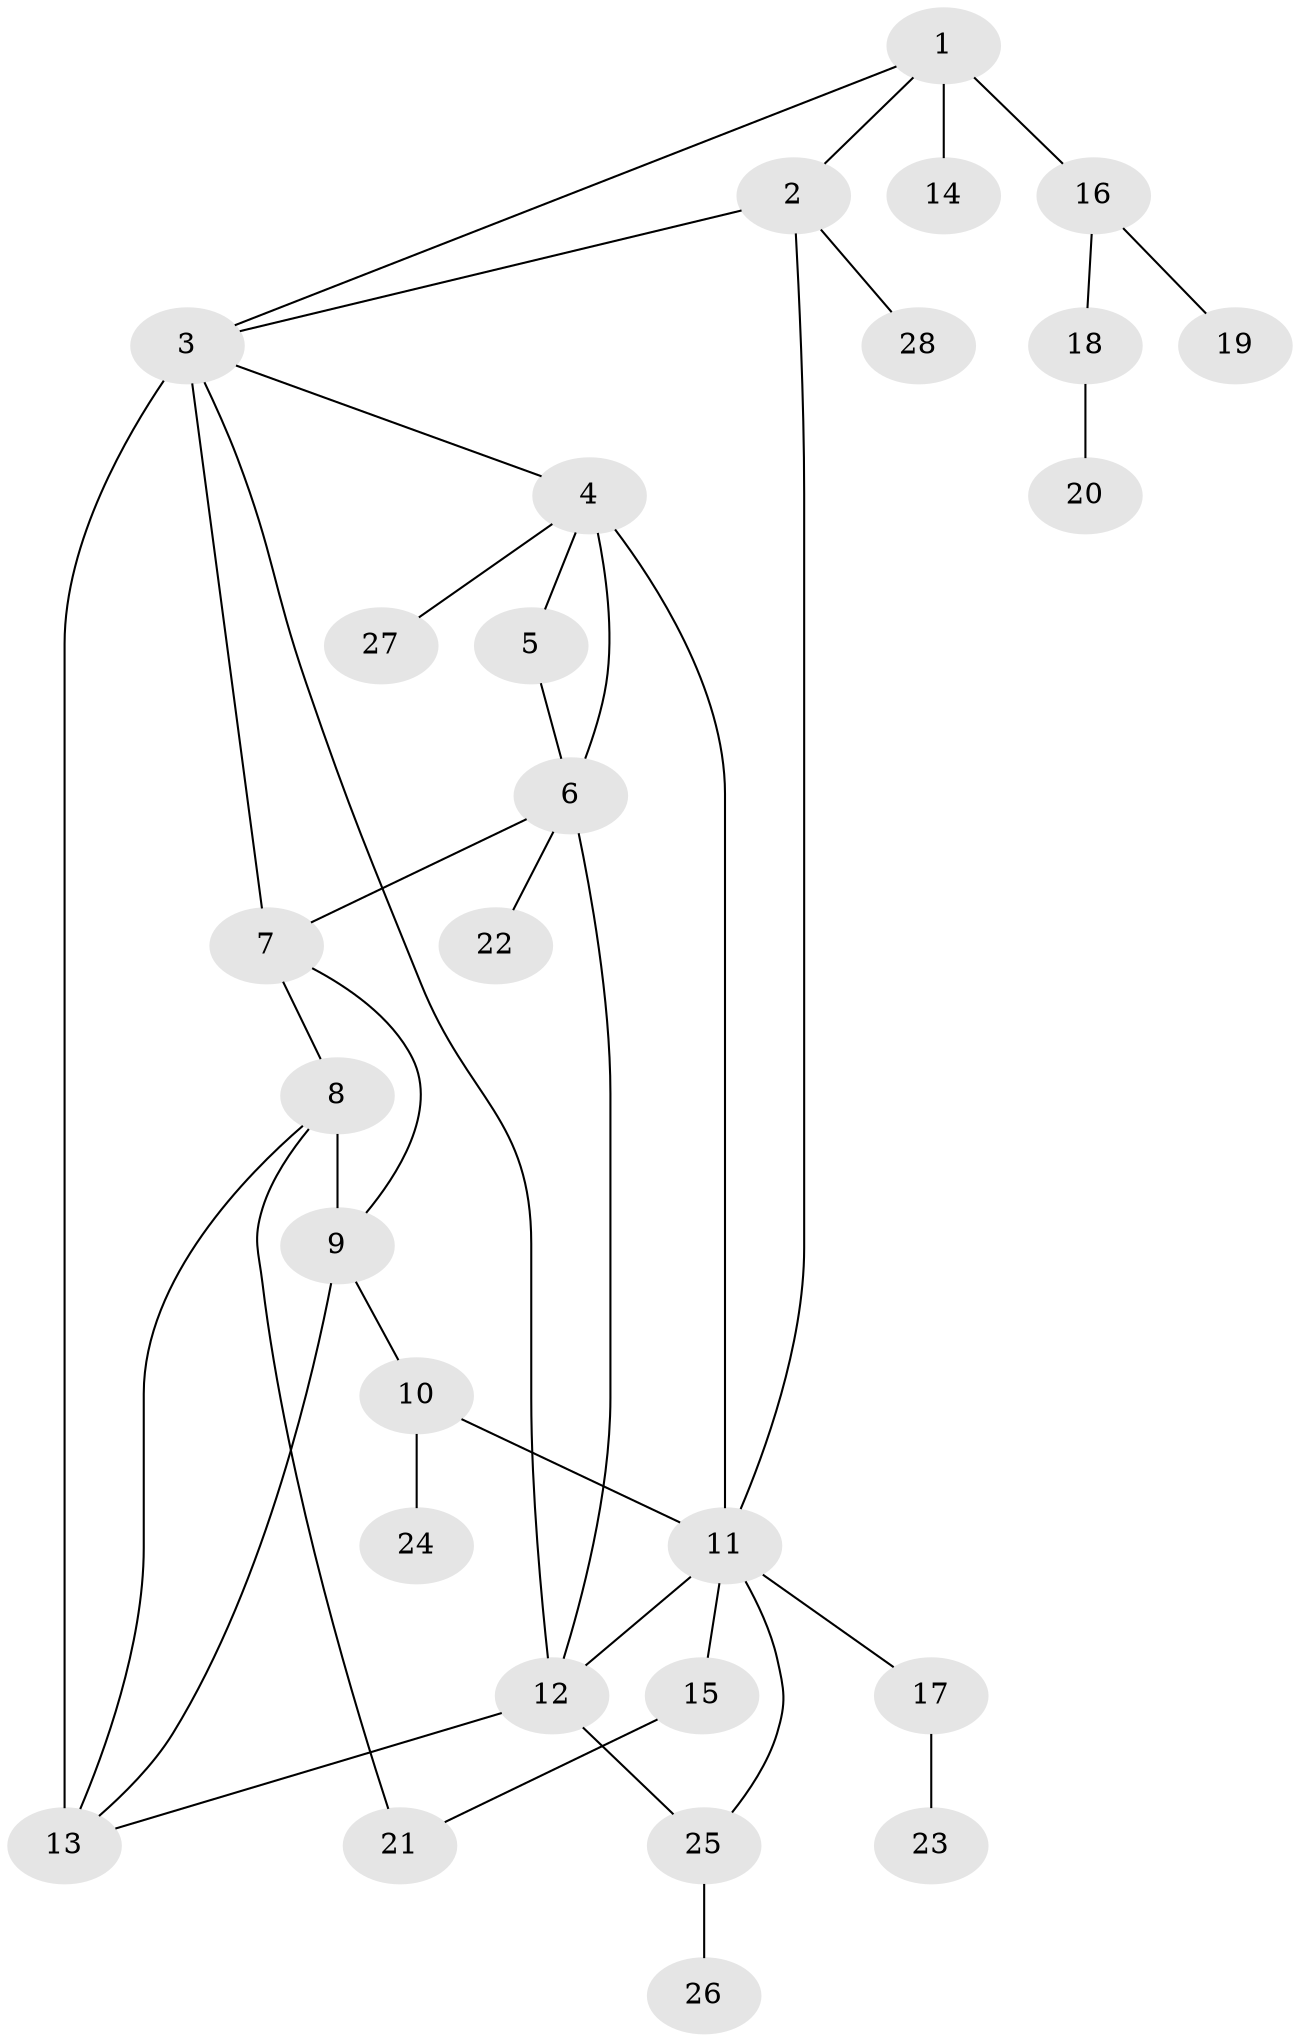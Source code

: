// original degree distribution, {6: 0.058823529411764705, 5: 0.04411764705882353, 9: 0.029411764705882353, 10: 0.029411764705882353, 3: 0.10294117647058823, 2: 0.10294117647058823, 8: 0.014705882352941176, 1: 0.5882352941176471, 4: 0.029411764705882353}
// Generated by graph-tools (version 1.1) at 2025/52/03/04/25 22:52:09]
// undirected, 28 vertices, 40 edges
graph export_dot {
  node [color=gray90,style=filled];
  1;
  2;
  3;
  4;
  5;
  6;
  7;
  8;
  9;
  10;
  11;
  12;
  13;
  14;
  15;
  16;
  17;
  18;
  19;
  20;
  21;
  22;
  23;
  24;
  25;
  26;
  27;
  28;
  1 -- 2 [weight=1.0];
  1 -- 3 [weight=1.0];
  1 -- 14 [weight=2.0];
  1 -- 16 [weight=1.0];
  2 -- 3 [weight=1.0];
  2 -- 11 [weight=1.0];
  2 -- 28 [weight=1.0];
  3 -- 4 [weight=1.0];
  3 -- 7 [weight=1.0];
  3 -- 12 [weight=1.0];
  3 -- 13 [weight=4.0];
  4 -- 5 [weight=1.0];
  4 -- 6 [weight=2.0];
  4 -- 11 [weight=1.0];
  4 -- 27 [weight=1.0];
  5 -- 6 [weight=2.0];
  6 -- 7 [weight=1.0];
  6 -- 12 [weight=2.0];
  6 -- 22 [weight=1.0];
  7 -- 8 [weight=1.0];
  7 -- 9 [weight=1.0];
  8 -- 9 [weight=6.0];
  8 -- 13 [weight=1.0];
  8 -- 21 [weight=1.0];
  9 -- 10 [weight=1.0];
  9 -- 13 [weight=1.0];
  10 -- 11 [weight=2.0];
  10 -- 24 [weight=1.0];
  11 -- 12 [weight=1.0];
  11 -- 15 [weight=2.0];
  11 -- 17 [weight=1.0];
  11 -- 25 [weight=1.0];
  12 -- 13 [weight=1.0];
  12 -- 25 [weight=1.0];
  15 -- 21 [weight=1.0];
  16 -- 18 [weight=1.0];
  16 -- 19 [weight=1.0];
  17 -- 23 [weight=1.0];
  18 -- 20 [weight=1.0];
  25 -- 26 [weight=3.0];
}
